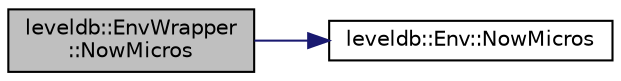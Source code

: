 digraph "leveldb::EnvWrapper::NowMicros"
{
  edge [fontname="Helvetica",fontsize="10",labelfontname="Helvetica",labelfontsize="10"];
  node [fontname="Helvetica",fontsize="10",shape=record];
  rankdir="LR";
  Node1 [label="leveldb::EnvWrapper\l::NowMicros",height=0.2,width=0.4,color="black", fillcolor="grey75", style="filled" fontcolor="black"];
  Node1 -> Node2 [color="midnightblue",fontsize="10",style="solid",fontname="Helvetica"];
  Node2 [label="leveldb::Env::NowMicros",height=0.2,width=0.4,color="black", fillcolor="white", style="filled",URL="$classleveldb_1_1_env.html#a988062bcd558ac02c62522ac2c8aa39f"];
}
